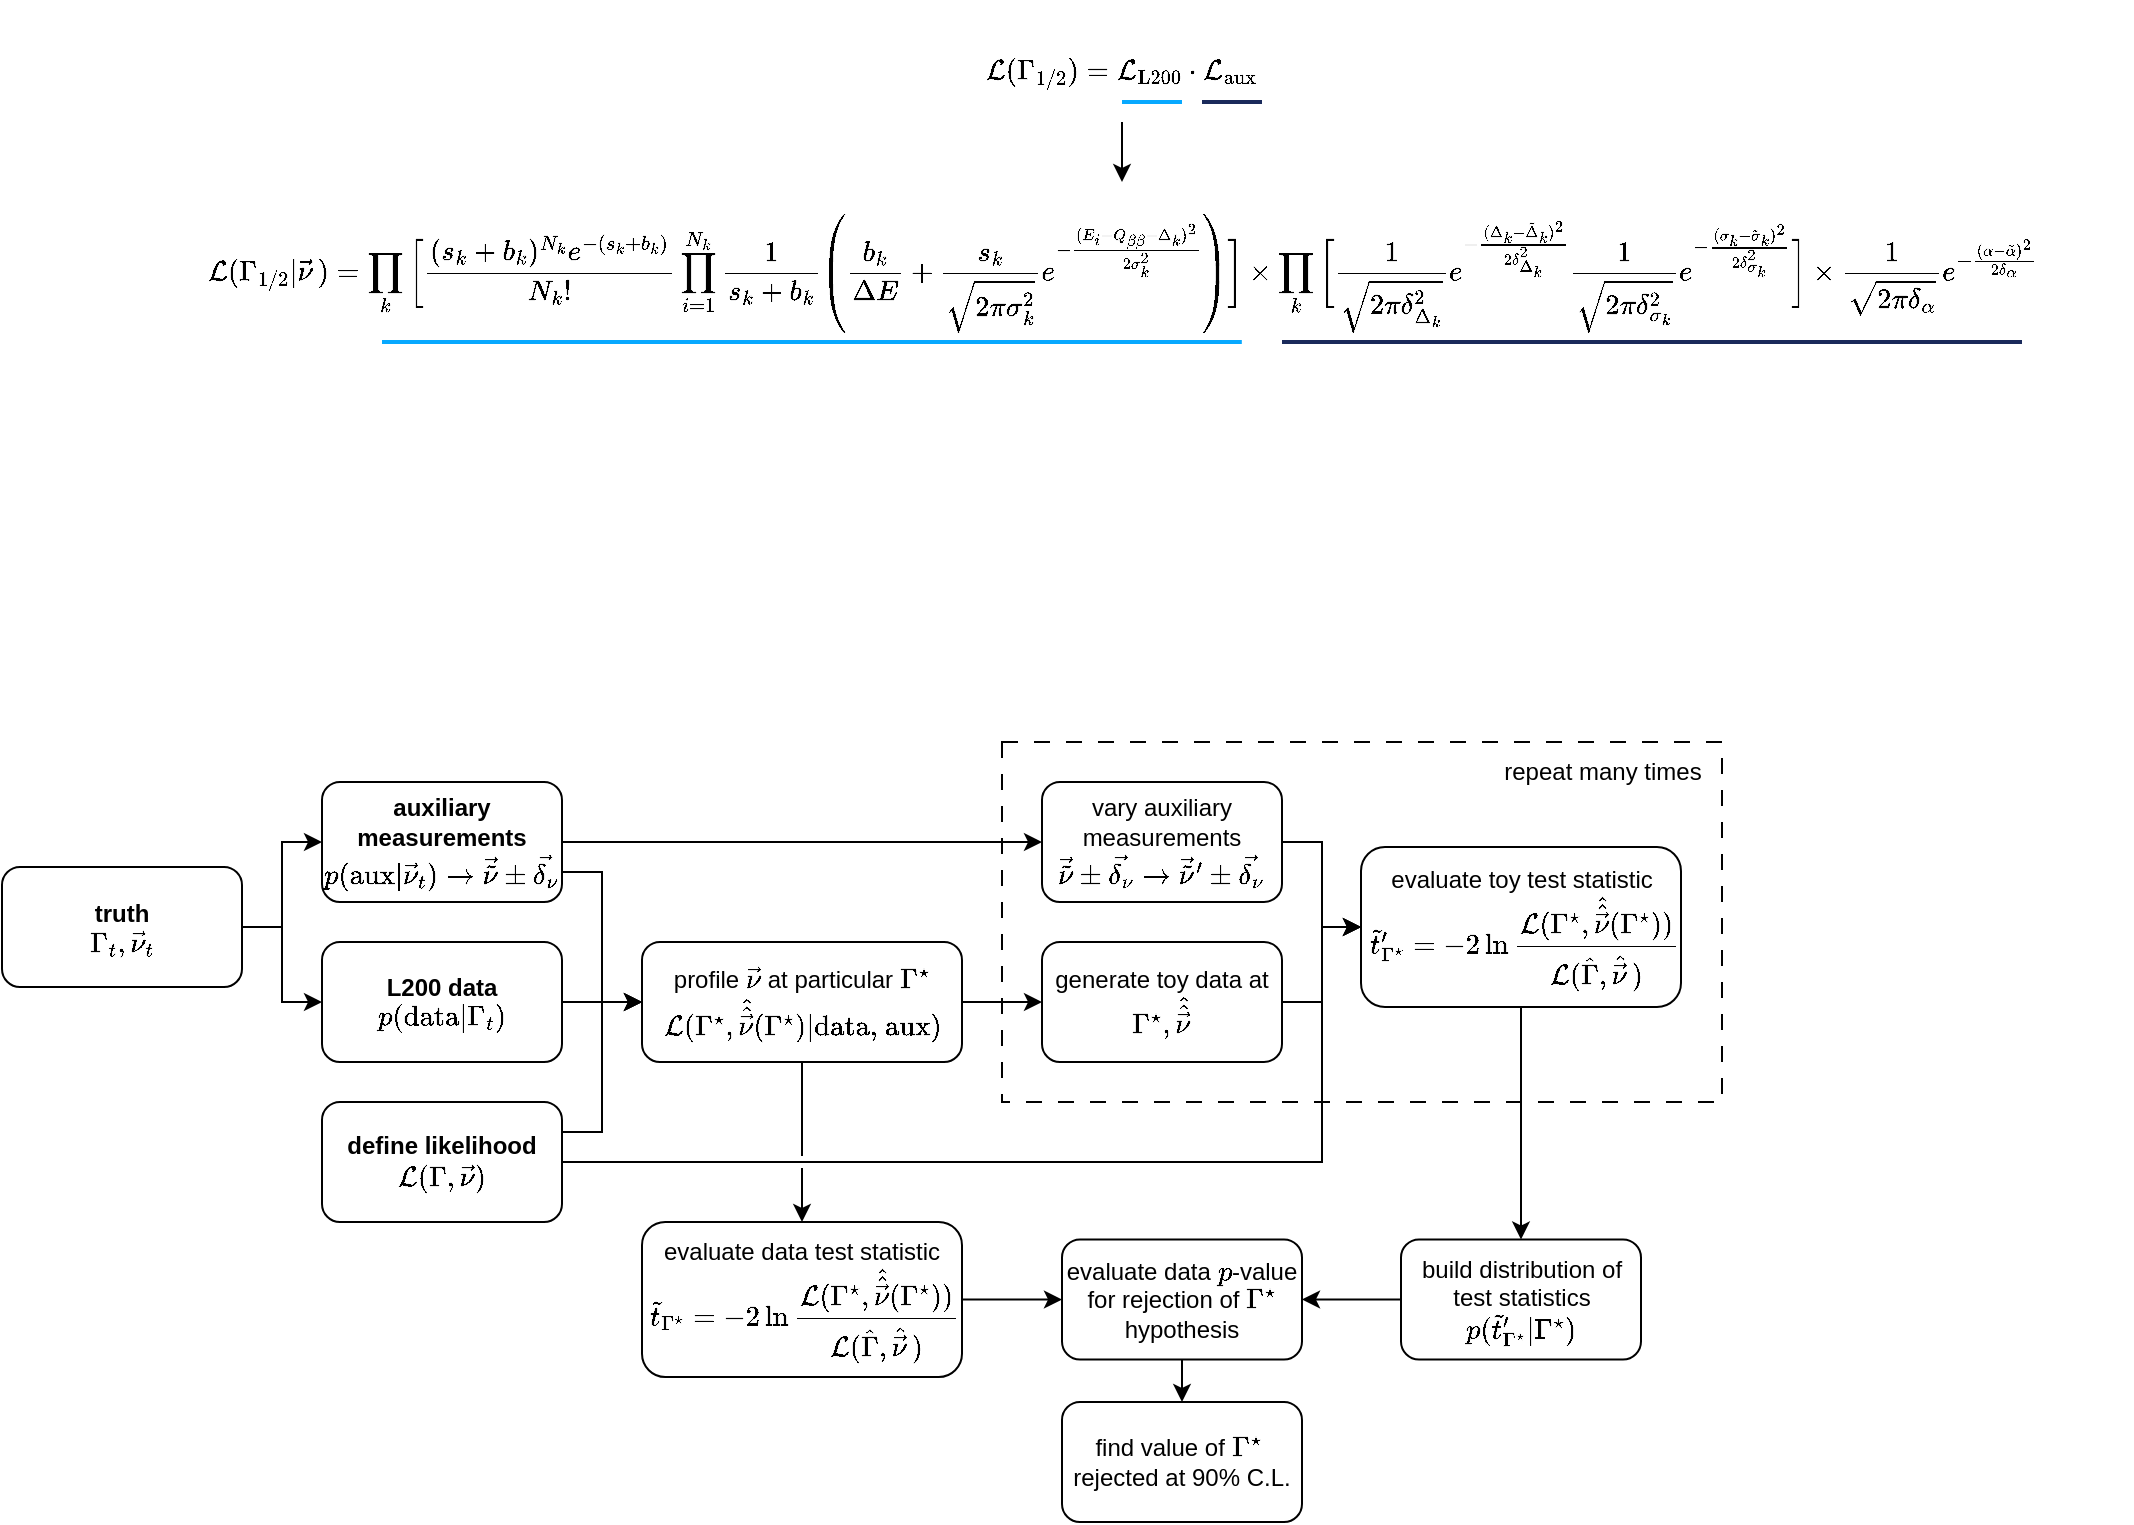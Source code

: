 <mxfile version="26.0.10">
  <diagram name="Page-1" id="N17phzSXL9w7y8zX3gDE">
    <mxGraphModel dx="1791" dy="528" grid="1" gridSize="10" guides="1" tooltips="1" connect="1" arrows="1" fold="1" page="1" pageScale="1" pageWidth="850" pageHeight="1100" math="1" shadow="0">
      <root>
        <mxCell id="0" />
        <mxCell id="1" parent="0" />
        <mxCell id="xQd-b2vYR8q1xLKKLbWP-34" value="" style="rounded=0;whiteSpace=wrap;html=1;fillColor=none;dashed=1;dashPattern=8 8;" vertex="1" parent="1">
          <mxGeometry x="-60" y="400" width="360" height="180" as="geometry" />
        </mxCell>
        <mxCell id="dGh9uOD7rtoKU6u2wli6-2" value="$$\mathcal{L}(\Gamma_{1/2}) = \mathcal{L}_{\textrm{L200}} \cdot \mathcal{L}_{\textrm{aux}}$$" style="text;whiteSpace=wrap;align=center;verticalAlign=middle;" parent="1" vertex="1">
          <mxGeometry x="-80" y="40" width="160" height="50" as="geometry" />
        </mxCell>
        <mxCell id="dGh9uOD7rtoKU6u2wli6-6" value="" style="endArrow=none;html=1;rounded=0;fontColor=#07A9FF;strokeColor=#07A9FF;strokeWidth=2;" parent="1" edge="1">
          <mxGeometry width="50" height="50" relative="1" as="geometry">
            <mxPoint y="80" as="sourcePoint" />
            <mxPoint x="30" y="80" as="targetPoint" />
          </mxGeometry>
        </mxCell>
        <mxCell id="dGh9uOD7rtoKU6u2wli6-7" value="" style="endArrow=none;html=1;rounded=0;fontColor=#07A9FF;strokeColor=#1A2A5B;strokeWidth=2;" parent="1" edge="1">
          <mxGeometry width="50" height="50" relative="1" as="geometry">
            <mxPoint x="40" y="80" as="sourcePoint" />
            <mxPoint x="70" y="80" as="targetPoint" />
          </mxGeometry>
        </mxCell>
        <mxCell id="dGh9uOD7rtoKU6u2wli6-10" value="" style="endArrow=classic;html=1;rounded=0;exitX=0.5;exitY=1;exitDx=0;exitDy=0;entryX=0.5;entryY=0;entryDx=0;entryDy=0;" parent="1" source="dGh9uOD7rtoKU6u2wli6-2" target="dGh9uOD7rtoKU6u2wli6-1" edge="1">
          <mxGeometry width="50" height="50" relative="1" as="geometry">
            <mxPoint y="100" as="sourcePoint" />
            <mxPoint x="110" y="100" as="targetPoint" />
          </mxGeometry>
        </mxCell>
        <mxCell id="dGh9uOD7rtoKU6u2wli6-12" value="" style="group" parent="1" vertex="1" connectable="0">
          <mxGeometry x="-505" y="120" width="1010" height="90" as="geometry" />
        </mxCell>
        <mxCell id="dGh9uOD7rtoKU6u2wli6-1" value="$$\mathcal{L}(\Gamma_{1/2} | \vec{\nu}\,) = \prod_k \bigg[ \frac{(s_k + b_k)^{N_k} e^{-(s_k + b_k)}}{N_k!} \prod_{i=1}^{N_k} \frac{1}{s_k + b_k} \left( \frac{b_k}{\Delta E} + \frac{s_k}{\sqrt{2 \pi \sigma_k^2}} e^{-\frac{(E_i - Q_{\beta\beta} - \Delta_k)^2}{2 \sigma_k^2}} \right) \bigg] &#xa;&#xa;\times \prod_k \bigg[ \frac{1}{\sqrt{2 \pi \delta_{\Delta_k}^2}} e^{-\frac{(\Delta_k - \tilde{\Delta}_k)^2}{2 \delta_{\Delta_k}^2}}   &#xa; \frac{1}{\sqrt{2 \pi \delta_{\sigma_k}^2}} e^{-\frac{(\sigma_k - &#xa;\tilde{\sigma}_k)^2}{2 \delta_{\sigma_k}^2}} \bigg] \times \frac{1}{\sqrt{2 &#xa;\pi \delta_{\alpha} }} e^{-\frac{(\alpha - \tilde{\alpha})^2}{2 &#xa;\delta_{\alpha}}}&#xa;   $$" style="text;whiteSpace=wrap;align=center;verticalAlign=middle;" parent="dGh9uOD7rtoKU6u2wli6-12" vertex="1">
          <mxGeometry width="1010" height="90" as="geometry" />
        </mxCell>
        <mxCell id="dGh9uOD7rtoKU6u2wli6-4" value="" style="endArrow=none;html=1;rounded=0;entryX=0.607;entryY=0.786;entryDx=0;entryDy=0;entryPerimeter=0;fontColor=#07A9FF;strokeColor=#07A9FF;strokeWidth=2;" parent="dGh9uOD7rtoKU6u2wli6-12" edge="1">
          <mxGeometry width="50" height="50" relative="1" as="geometry">
            <mxPoint x="135" y="80" as="sourcePoint" />
            <mxPoint x="564.92" y="80.04" as="targetPoint" />
          </mxGeometry>
        </mxCell>
        <mxCell id="dGh9uOD7rtoKU6u2wli6-8" value="" style="endArrow=none;html=1;rounded=0;fontColor=#07A9FF;strokeColor=#1A2A5B;strokeWidth=2;" parent="dGh9uOD7rtoKU6u2wli6-12" edge="1">
          <mxGeometry width="50" height="50" relative="1" as="geometry">
            <mxPoint x="585" y="80" as="sourcePoint" />
            <mxPoint x="955" y="80" as="targetPoint" />
          </mxGeometry>
        </mxCell>
        <mxCell id="xQd-b2vYR8q1xLKKLbWP-15" style="edgeStyle=orthogonalEdgeStyle;rounded=0;orthogonalLoop=1;jettySize=auto;html=1;exitX=1;exitY=0.5;exitDx=0;exitDy=0;entryX=0;entryY=0.5;entryDx=0;entryDy=0;" edge="1" parent="1" source="xQd-b2vYR8q1xLKKLbWP-1" target="xQd-b2vYR8q1xLKKLbWP-6">
          <mxGeometry relative="1" as="geometry" />
        </mxCell>
        <mxCell id="xQd-b2vYR8q1xLKKLbWP-46" style="edgeStyle=orthogonalEdgeStyle;rounded=0;orthogonalLoop=1;jettySize=auto;html=1;exitX=1;exitY=0.5;exitDx=0;exitDy=0;entryX=0;entryY=0.5;entryDx=0;entryDy=0;" edge="1" parent="1" source="xQd-b2vYR8q1xLKKLbWP-1" target="xQd-b2vYR8q1xLKKLbWP-7">
          <mxGeometry relative="1" as="geometry" />
        </mxCell>
        <mxCell id="xQd-b2vYR8q1xLKKLbWP-1" value="&lt;div&gt;&lt;b&gt;truth&lt;br&gt;&lt;/b&gt;&lt;/div&gt;&lt;div&gt;\(\Gamma_t,&amp;nbsp; \vec{\nu}_t\)&lt;br&gt;&lt;/div&gt;" style="rounded=1;whiteSpace=wrap;html=1;" vertex="1" parent="1">
          <mxGeometry x="-560" y="462.5" width="120" height="60" as="geometry" />
        </mxCell>
        <mxCell id="xQd-b2vYR8q1xLKKLbWP-11" style="edgeStyle=orthogonalEdgeStyle;rounded=0;orthogonalLoop=1;jettySize=auto;html=1;exitX=1;exitY=0.5;exitDx=0;exitDy=0;entryX=0;entryY=0.5;entryDx=0;entryDy=0;" edge="1" parent="1" source="xQd-b2vYR8q1xLKKLbWP-6" target="xQd-b2vYR8q1xLKKLbWP-8">
          <mxGeometry relative="1" as="geometry" />
        </mxCell>
        <mxCell id="xQd-b2vYR8q1xLKKLbWP-6" value="&lt;div&gt;&lt;b&gt;L200 data&lt;/b&gt;&lt;/div&gt;&lt;div&gt;\(p(\textrm{data} | \Gamma_t)\)&lt;/div&gt;" style="rounded=1;whiteSpace=wrap;html=1;" vertex="1" parent="1">
          <mxGeometry x="-400" y="500" width="120" height="60" as="geometry" />
        </mxCell>
        <mxCell id="xQd-b2vYR8q1xLKKLbWP-40" style="edgeStyle=orthogonalEdgeStyle;rounded=0;orthogonalLoop=1;jettySize=auto;html=1;exitX=1;exitY=0.75;exitDx=0;exitDy=0;entryX=0;entryY=0.5;entryDx=0;entryDy=0;" edge="1" parent="1" source="xQd-b2vYR8q1xLKKLbWP-7" target="xQd-b2vYR8q1xLKKLbWP-8">
          <mxGeometry relative="1" as="geometry">
            <Array as="points">
              <mxPoint x="-260" y="465" />
              <mxPoint x="-260" y="530" />
            </Array>
          </mxGeometry>
        </mxCell>
        <mxCell id="xQd-b2vYR8q1xLKKLbWP-54" style="edgeStyle=none;rounded=0;orthogonalLoop=1;jettySize=auto;html=1;exitX=1;exitY=0.5;exitDx=0;exitDy=0;entryX=0;entryY=0.5;entryDx=0;entryDy=0;" edge="1" parent="1" source="xQd-b2vYR8q1xLKKLbWP-7" target="xQd-b2vYR8q1xLKKLbWP-21">
          <mxGeometry relative="1" as="geometry" />
        </mxCell>
        <mxCell id="xQd-b2vYR8q1xLKKLbWP-7" value="&lt;div&gt;&lt;b&gt;auxiliary measurements&lt;/b&gt;&lt;/div&gt;&lt;div&gt;\(p(\textrm{aux} | \vec{\nu}_t) \to \vec{\tilde{\nu}} \pm \vec{\delta_\nu}\)&lt;/div&gt;" style="rounded=1;whiteSpace=wrap;html=1;" vertex="1" parent="1">
          <mxGeometry x="-400" y="420" width="120" height="60" as="geometry" />
        </mxCell>
        <mxCell id="xQd-b2vYR8q1xLKKLbWP-43" style="edgeStyle=orthogonalEdgeStyle;rounded=0;orthogonalLoop=1;jettySize=auto;html=1;exitX=1;exitY=0.5;exitDx=0;exitDy=0;entryX=0;entryY=0.5;entryDx=0;entryDy=0;" edge="1" parent="1" source="xQd-b2vYR8q1xLKKLbWP-8" target="xQd-b2vYR8q1xLKKLbWP-14">
          <mxGeometry relative="1" as="geometry" />
        </mxCell>
        <mxCell id="xQd-b2vYR8q1xLKKLbWP-8" value="&lt;div&gt;profile \(\vec{\nu}\) at particular \(\Gamma^{\star}\)\(\mathcal{L}(\Gamma^{\star}, \hat{\hat{\vec{\nu}}}(\Gamma^{\star}) | \textrm{data, aux})\)&lt;/div&gt;" style="rounded=1;whiteSpace=wrap;html=1;" vertex="1" parent="1">
          <mxGeometry x="-240" y="500" width="160" height="60" as="geometry" />
        </mxCell>
        <mxCell id="xQd-b2vYR8q1xLKKLbWP-58" style="edgeStyle=orthogonalEdgeStyle;rounded=0;orthogonalLoop=1;jettySize=auto;html=1;exitX=1;exitY=0.5;exitDx=0;exitDy=0;entryX=0;entryY=0.5;entryDx=0;entryDy=0;" edge="1" parent="1" source="xQd-b2vYR8q1xLKKLbWP-14" target="xQd-b2vYR8q1xLKKLbWP-23">
          <mxGeometry relative="1" as="geometry" />
        </mxCell>
        <mxCell id="xQd-b2vYR8q1xLKKLbWP-14" value="generate toy data at \(\Gamma^{\star},&amp;nbsp; \hat{\hat{\vec{\nu}}}\)" style="rounded=1;whiteSpace=wrap;html=1;" vertex="1" parent="1">
          <mxGeometry x="-40" y="500" width="120" height="60" as="geometry" />
        </mxCell>
        <mxCell id="xQd-b2vYR8q1xLKKLbWP-60" style="edgeStyle=orthogonalEdgeStyle;rounded=0;orthogonalLoop=1;jettySize=auto;html=1;exitX=1;exitY=0.5;exitDx=0;exitDy=0;entryX=0;entryY=0.5;entryDx=0;entryDy=0;" edge="1" parent="1" source="xQd-b2vYR8q1xLKKLbWP-21" target="xQd-b2vYR8q1xLKKLbWP-23">
          <mxGeometry relative="1" as="geometry" />
        </mxCell>
        <mxCell id="xQd-b2vYR8q1xLKKLbWP-21" value="&lt;div&gt;vary auxiliary measurements&lt;/div&gt;&lt;div&gt;\(&amp;nbsp;\vec{\tilde{\nu}} \pm \vec{\delta_\nu} \to \vec{\tilde{\nu}}^{\prime} \pm \vec{\delta_\nu} \)&lt;/div&gt;" style="rounded=1;whiteSpace=wrap;html=1;" vertex="1" parent="1">
          <mxGeometry x="-40" y="420" width="120" height="60" as="geometry" />
        </mxCell>
        <mxCell id="xQd-b2vYR8q1xLKKLbWP-64" style="edgeStyle=orthogonalEdgeStyle;rounded=0;orthogonalLoop=1;jettySize=auto;html=1;exitX=0.5;exitY=1;exitDx=0;exitDy=0;entryX=0.5;entryY=0;entryDx=0;entryDy=0;" edge="1" parent="1" source="xQd-b2vYR8q1xLKKLbWP-23" target="xQd-b2vYR8q1xLKKLbWP-66">
          <mxGeometry relative="1" as="geometry">
            <mxPoint x="199.667" y="660" as="targetPoint" />
          </mxGeometry>
        </mxCell>
        <mxCell id="xQd-b2vYR8q1xLKKLbWP-23" value="&lt;div&gt;evaluate toy test statistic&lt;/div&gt;&lt;div&gt;&amp;nbsp;\(\tilde{t}_{\Gamma^{\star}}^{\prime} = -2 \ln{ \dfrac{\mathcal{L}(\Gamma^{\star} , \hat{\hat{\vec{\nu}}}(\Gamma^{\star}))}{\mathcal{L}(\hat{\Gamma} , \hat{\vec{\nu}}\,)}} \)&lt;/div&gt;" style="rounded=1;whiteSpace=wrap;html=1;" vertex="1" parent="1">
          <mxGeometry x="119.5" y="452.5" width="160" height="80" as="geometry" />
        </mxCell>
        <mxCell id="xQd-b2vYR8q1xLKKLbWP-41" style="edgeStyle=orthogonalEdgeStyle;rounded=0;orthogonalLoop=1;jettySize=auto;html=1;exitX=1;exitY=0.25;exitDx=0;exitDy=0;entryX=0;entryY=0.5;entryDx=0;entryDy=0;" edge="1" parent="1" source="xQd-b2vYR8q1xLKKLbWP-24" target="xQd-b2vYR8q1xLKKLbWP-8">
          <mxGeometry relative="1" as="geometry">
            <Array as="points">
              <mxPoint x="-260" y="595" />
              <mxPoint x="-260" y="530" />
            </Array>
          </mxGeometry>
        </mxCell>
        <mxCell id="xQd-b2vYR8q1xLKKLbWP-57" style="edgeStyle=orthogonalEdgeStyle;rounded=0;orthogonalLoop=1;jettySize=auto;html=1;exitX=1;exitY=0.5;exitDx=0;exitDy=0;entryX=0;entryY=0.5;entryDx=0;entryDy=0;" edge="1" parent="1" source="xQd-b2vYR8q1xLKKLbWP-24" target="xQd-b2vYR8q1xLKKLbWP-23">
          <mxGeometry relative="1" as="geometry">
            <Array as="points">
              <mxPoint x="100" y="610" />
              <mxPoint x="100" y="493" />
            </Array>
          </mxGeometry>
        </mxCell>
        <mxCell id="xQd-b2vYR8q1xLKKLbWP-24" value="&lt;div&gt;&lt;b&gt;define likelihood&lt;/b&gt;&lt;/div&gt;&lt;div&gt;\(\mathcal{L}(\Gamma, \vec{\nu} ) \)&lt;br&gt;&lt;/div&gt;" style="rounded=1;whiteSpace=wrap;html=1;" vertex="1" parent="1">
          <mxGeometry x="-400" y="580" width="120" height="60" as="geometry" />
        </mxCell>
        <mxCell id="xQd-b2vYR8q1xLKKLbWP-71" style="edgeStyle=orthogonalEdgeStyle;rounded=0;orthogonalLoop=1;jettySize=auto;html=1;exitX=1;exitY=0.5;exitDx=0;exitDy=0;entryX=0;entryY=0.5;entryDx=0;entryDy=0;" edge="1" parent="1" source="xQd-b2vYR8q1xLKKLbWP-47" target="xQd-b2vYR8q1xLKKLbWP-67">
          <mxGeometry relative="1" as="geometry" />
        </mxCell>
        <mxCell id="xQd-b2vYR8q1xLKKLbWP-47" value="&lt;div&gt;evaluate data test statistic&lt;/div&gt;&lt;div&gt;&amp;nbsp;\(\tilde{t}_{\Gamma^{\star}} = -2 \ln{ \dfrac{\mathcal{L}(\Gamma^{\star} , \hat{\hat{\vec{\nu}}}(\Gamma^{\star}))}{\mathcal{L}(\hat{\Gamma} , \hat{\vec{\nu}}\,)}} \)&lt;/div&gt;" style="rounded=1;whiteSpace=wrap;html=1;" vertex="1" parent="1">
          <mxGeometry x="-240" y="640" width="160" height="77.5" as="geometry" />
        </mxCell>
        <mxCell id="xQd-b2vYR8q1xLKKLbWP-53" style="edgeStyle=none;rounded=0;orthogonalLoop=1;jettySize=auto;html=1;exitX=0.5;exitY=1;exitDx=0;exitDy=0;entryX=0.5;entryY=0;entryDx=0;entryDy=0;jumpStyle=gap;" edge="1" parent="1" source="xQd-b2vYR8q1xLKKLbWP-8" target="xQd-b2vYR8q1xLKKLbWP-47">
          <mxGeometry relative="1" as="geometry" />
        </mxCell>
        <mxCell id="xQd-b2vYR8q1xLKKLbWP-61" value="repeat many times" style="text;html=1;align=center;verticalAlign=middle;resizable=0;points=[];autosize=1;strokeColor=none;fillColor=none;" vertex="1" parent="1">
          <mxGeometry x="180" y="400" width="120" height="30" as="geometry" />
        </mxCell>
        <mxCell id="xQd-b2vYR8q1xLKKLbWP-72" style="edgeStyle=orthogonalEdgeStyle;rounded=0;orthogonalLoop=1;jettySize=auto;html=1;exitX=0;exitY=0.5;exitDx=0;exitDy=0;entryX=1;entryY=0.5;entryDx=0;entryDy=0;" edge="1" parent="1" source="xQd-b2vYR8q1xLKKLbWP-66" target="xQd-b2vYR8q1xLKKLbWP-67">
          <mxGeometry relative="1" as="geometry" />
        </mxCell>
        <mxCell id="xQd-b2vYR8q1xLKKLbWP-66" value="build distribution of test statistics \( p(\tilde{t}_{\Gamma^{\star}}^{\prime} | \Gamma^{\star})\)" style="rounded=1;whiteSpace=wrap;html=1;" vertex="1" parent="1">
          <mxGeometry x="139.5" y="648.75" width="120" height="60" as="geometry" />
        </mxCell>
        <mxCell id="xQd-b2vYR8q1xLKKLbWP-74" style="edgeStyle=orthogonalEdgeStyle;rounded=0;orthogonalLoop=1;jettySize=auto;html=1;exitX=0.5;exitY=1;exitDx=0;exitDy=0;entryX=0.5;entryY=0;entryDx=0;entryDy=0;" edge="1" parent="1" source="xQd-b2vYR8q1xLKKLbWP-67" target="xQd-b2vYR8q1xLKKLbWP-75">
          <mxGeometry relative="1" as="geometry">
            <mxPoint x="29.69" y="730" as="targetPoint" />
          </mxGeometry>
        </mxCell>
        <mxCell id="xQd-b2vYR8q1xLKKLbWP-67" value="evaluate data \(p\)-value for rejection of \(\Gamma^{\star}\) hypothesis" style="rounded=1;whiteSpace=wrap;html=1;" vertex="1" parent="1">
          <mxGeometry x="-30" y="648.75" width="120" height="60" as="geometry" />
        </mxCell>
        <mxCell id="xQd-b2vYR8q1xLKKLbWP-75" value="find value of \(\Gamma^{\star}\)&amp;nbsp; rejected at 90% C.L." style="rounded=1;whiteSpace=wrap;html=1;" vertex="1" parent="1">
          <mxGeometry x="-30" y="730" width="120" height="60" as="geometry" />
        </mxCell>
      </root>
    </mxGraphModel>
  </diagram>
</mxfile>
